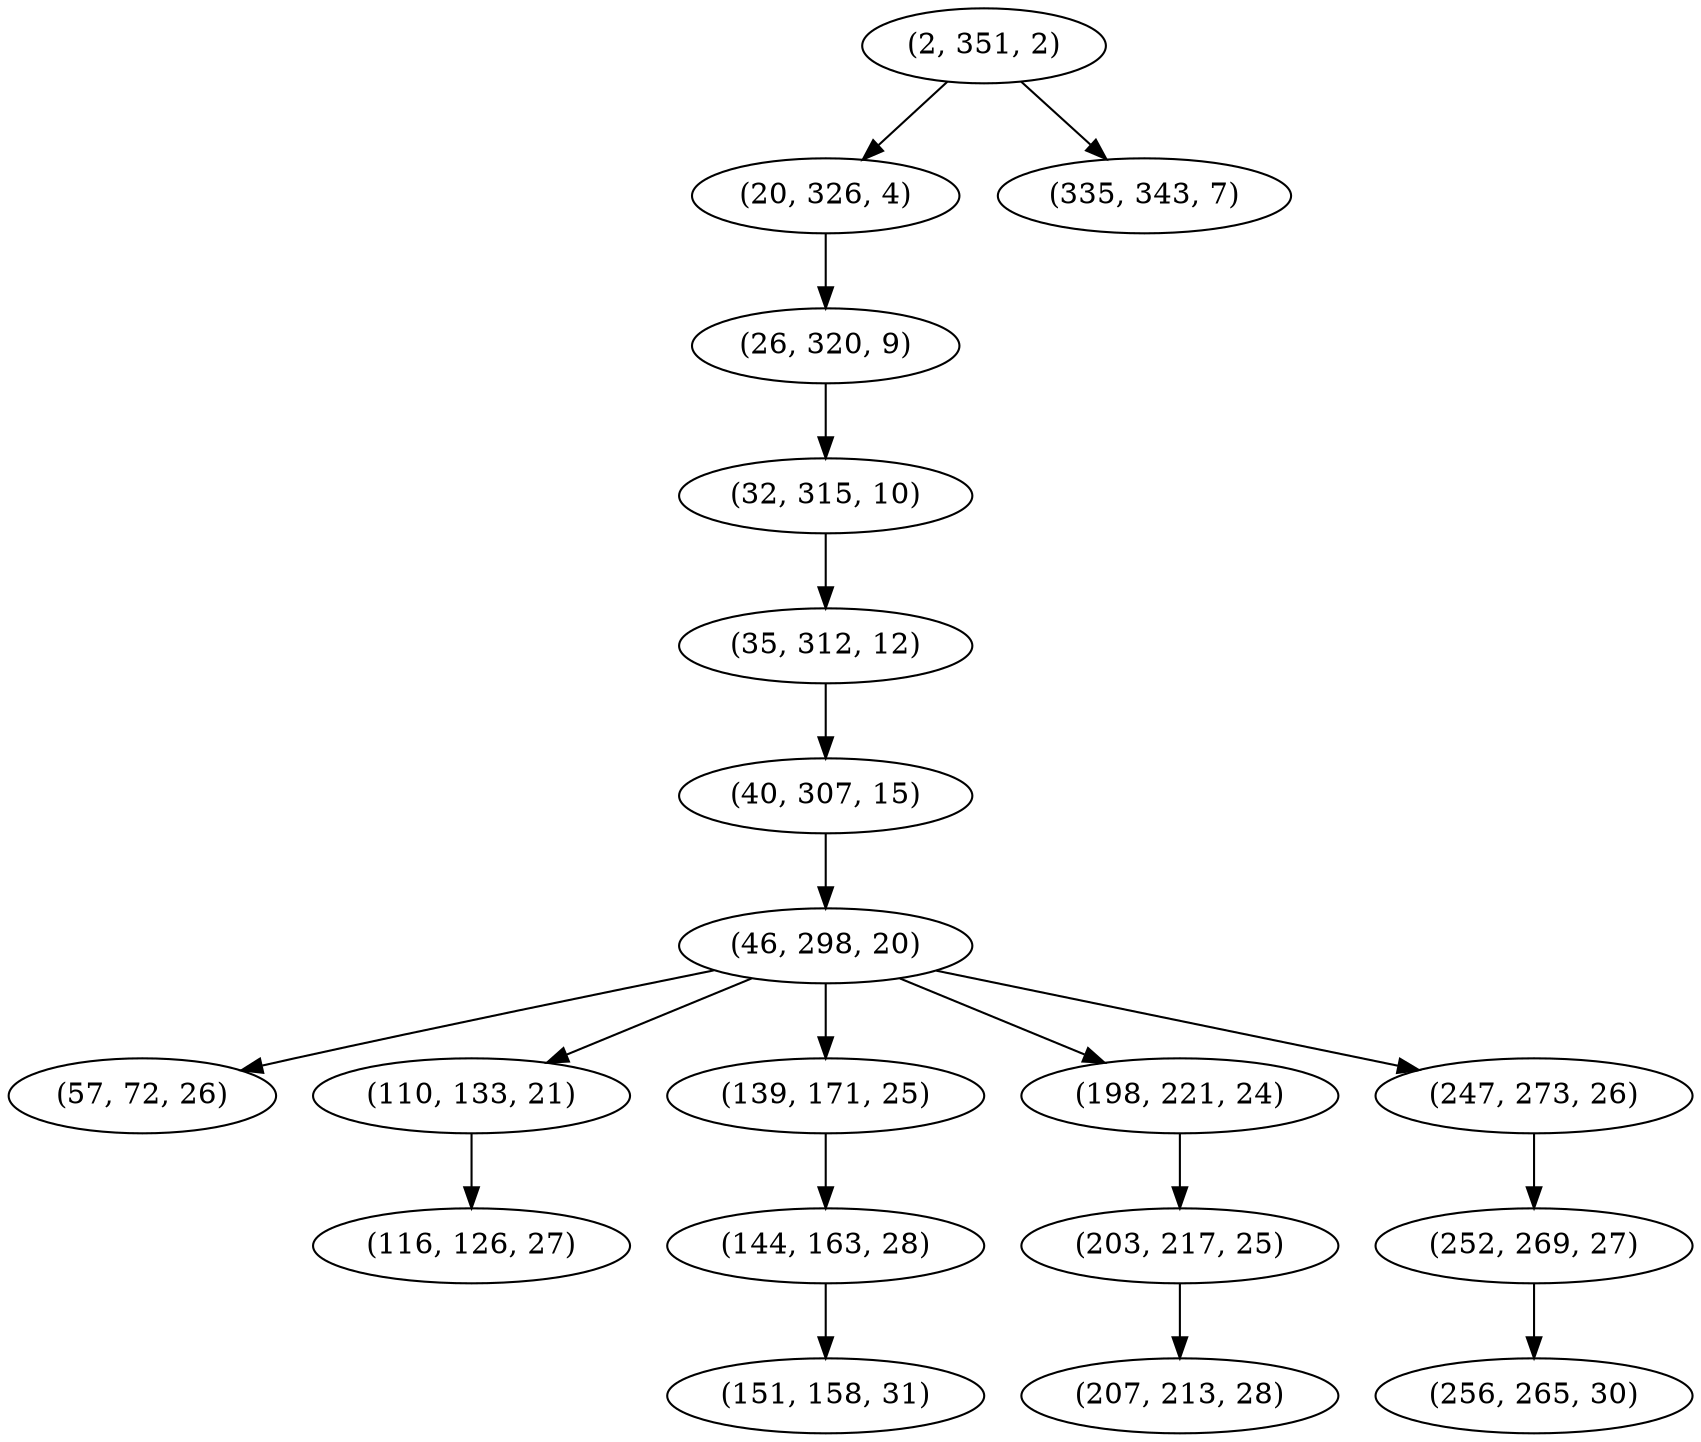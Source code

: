 digraph tree {
    "(2, 351, 2)";
    "(20, 326, 4)";
    "(26, 320, 9)";
    "(32, 315, 10)";
    "(35, 312, 12)";
    "(40, 307, 15)";
    "(46, 298, 20)";
    "(57, 72, 26)";
    "(110, 133, 21)";
    "(116, 126, 27)";
    "(139, 171, 25)";
    "(144, 163, 28)";
    "(151, 158, 31)";
    "(198, 221, 24)";
    "(203, 217, 25)";
    "(207, 213, 28)";
    "(247, 273, 26)";
    "(252, 269, 27)";
    "(256, 265, 30)";
    "(335, 343, 7)";
    "(2, 351, 2)" -> "(20, 326, 4)";
    "(2, 351, 2)" -> "(335, 343, 7)";
    "(20, 326, 4)" -> "(26, 320, 9)";
    "(26, 320, 9)" -> "(32, 315, 10)";
    "(32, 315, 10)" -> "(35, 312, 12)";
    "(35, 312, 12)" -> "(40, 307, 15)";
    "(40, 307, 15)" -> "(46, 298, 20)";
    "(46, 298, 20)" -> "(57, 72, 26)";
    "(46, 298, 20)" -> "(110, 133, 21)";
    "(46, 298, 20)" -> "(139, 171, 25)";
    "(46, 298, 20)" -> "(198, 221, 24)";
    "(46, 298, 20)" -> "(247, 273, 26)";
    "(110, 133, 21)" -> "(116, 126, 27)";
    "(139, 171, 25)" -> "(144, 163, 28)";
    "(144, 163, 28)" -> "(151, 158, 31)";
    "(198, 221, 24)" -> "(203, 217, 25)";
    "(203, 217, 25)" -> "(207, 213, 28)";
    "(247, 273, 26)" -> "(252, 269, 27)";
    "(252, 269, 27)" -> "(256, 265, 30)";
}
